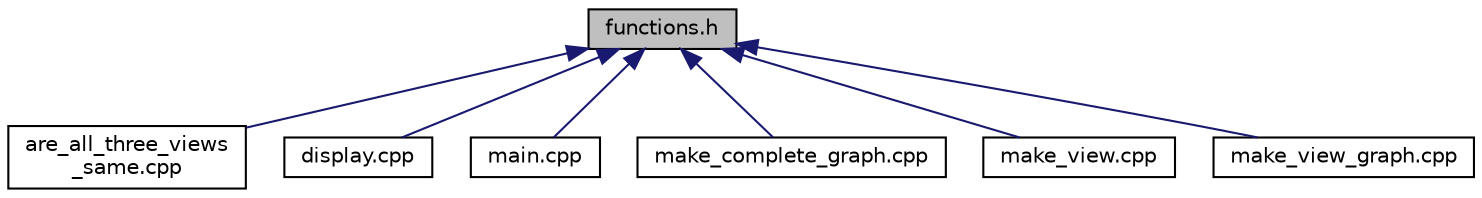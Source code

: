 digraph "functions.h"
{
  edge [fontname="Helvetica",fontsize="10",labelfontname="Helvetica",labelfontsize="10"];
  node [fontname="Helvetica",fontsize="10",shape=record];
  Node1 [label="functions.h",height=0.2,width=0.4,color="black", fillcolor="grey75", style="filled", fontcolor="black"];
  Node1 -> Node2 [dir="back",color="midnightblue",fontsize="10",style="solid",fontname="Helvetica"];
  Node2 [label="are_all_three_views\l_same.cpp",height=0.2,width=0.4,color="black", fillcolor="white", style="filled",URL="$are__all__three__views__same_8cpp.html"];
  Node1 -> Node3 [dir="back",color="midnightblue",fontsize="10",style="solid",fontname="Helvetica"];
  Node3 [label="display.cpp",height=0.2,width=0.4,color="black", fillcolor="white", style="filled",URL="$display_8cpp.html"];
  Node1 -> Node4 [dir="back",color="midnightblue",fontsize="10",style="solid",fontname="Helvetica"];
  Node4 [label="main.cpp",height=0.2,width=0.4,color="black", fillcolor="white", style="filled",URL="$main_8cpp.html"];
  Node1 -> Node5 [dir="back",color="midnightblue",fontsize="10",style="solid",fontname="Helvetica"];
  Node5 [label="make_complete_graph.cpp",height=0.2,width=0.4,color="black", fillcolor="white", style="filled",URL="$make__complete__graph_8cpp.html"];
  Node1 -> Node6 [dir="back",color="midnightblue",fontsize="10",style="solid",fontname="Helvetica"];
  Node6 [label="make_view.cpp",height=0.2,width=0.4,color="black", fillcolor="white", style="filled",URL="$make__view_8cpp.html"];
  Node1 -> Node7 [dir="back",color="midnightblue",fontsize="10",style="solid",fontname="Helvetica"];
  Node7 [label="make_view_graph.cpp",height=0.2,width=0.4,color="black", fillcolor="white", style="filled",URL="$make__view__graph_8cpp.html"];
}
